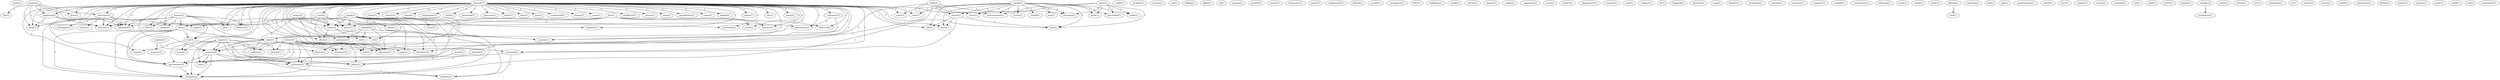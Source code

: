 digraph G {
  home [ label="home(1)" ];
  face [ label="face(1)" ];
  state [ label="state(5)" ];
  trial [ label="trial(3)" ];
  government [ label="government(5)" ];
  recognize [ label="recognize(2)" ];
  cradle [ label="cradle(1)" ];
  problem [ label="problem(1)" ];
  anyone [ label="anyone(1)" ];
  ena [ label="ena(1)" ];
  balkan [ label="balkan(1)" ];
  affair [ label="affair(1)" ];
  arf [ label="arf(1)" ];
  aegean [ label="aegean(1)" ];
  pointed [ label="pointed(1)" ];
  unrest [ label="unrest(1)" ];
  live [ label="live(1)" ];
  resist [ label="resist(1)" ];
  improve [ label="improve(1)" ];
  observed [ label="observed(1)" ];
  create [ label="create(2)" ];
  rift [ label="rift(1)" ];
  peace [ label="peace(1)" ];
  democracy [ label="democracy(1)" ];
  grant [ label="grant(2)" ];
  emphasized [ label="emphasized(1)" ];
  human [ label="human(1)" ];
  job [ label="job(1)" ];
  field [ label="field(1)" ];
  lost [ label="lost(1)" ];
  face [ label="face(2)" ];
  worker [ label="worker(1)" ];
  forestry [ label="forestry(1)" ];
  election [ label="election(1)" ];
  candidate [ label="candidate(1)" ];
  defend [ label="defend(1)" ];
  escape [ label="escape(1)" ];
  recognition [ label="recognition(1)" ];
  ditto [ label="ditto(1)" ];
  definition [ label="definition(1)" ];
  sahak [ label="sahak(1)" ];
  faikoglu [ label="faikoglu(3)" ];
  cut [ label="cut(1)" ];
  agreement [ label="agreement(1)" ];
  distribute [ label="distribute(1)" ];
  education [ label="education(1)" ];
  serdar [ label="serdar(2)" ];
  zuma [ label="zuma(1)" ];
  article [ label="article(2)" ];
  exists [ label="exists(1)" ];
  sera [ label="sera(1)" ];
  closed [ label="closed(1)" ];
  news [ label="news(1)" ];
  soul [ label="soul(1)" ];
  edu [ label="edu(2)" ];
  work [ label="work(1)" ];
  uiuc [ label="uiuc(2)" ];
  proceeded [ label="proceeded(1)" ];
  today [ label="today(1)" ];
  mountain [ label="mountain(1)" ];
  serve [ label="serve(1)" ];
  extermination [ label="extermination(1)" ];
  refresh [ label="refresh(1)" ];
  ohanus [ label="ohanus(1)" ];
  bulev [ label="bulev(2)" ];
  magazine [ label="magazine(2)" ];
  law [ label="law(1)" ];
  interview [ label="interview(3)" ];
  gave [ label="gave(1)" ];
  greece [ label="greece(17)" ];
  harm [ label="harm(1)" ];
  country [ label="country(1)" ];
  clamp [ label="clamp(1)" ];
  campaigner [ label="campaigner(1)" ];
  spell [ label="spell(1)" ];
  partioned [ label="partioned(1)" ];
  pressure [ label="pressure(1)" ];
  north [ label="north(1)" ];
  fear [ label="fear(1)" ];
  fact [ label="fact(1)" ];
  condemned [ label="condemned(1)" ];
  charge [ label="charge(1)" ];
  came [ label="came(1)" ];
  neighbour [ label="neighbour(1)" ];
  recognise [ label="recognise(2)" ];
  return [ label="return(1)" ];
  town [ label="town(1)" ];
  court [ label="court(2)" ];
  grandfather [ label="grandfather(1)" ];
  treatment [ label="treatment(1)" ];
  comes [ label="comes(1)" ];
  minority [ label="minority(9)" ];
  issue [ label="issue(1)" ];
  name [ label="name(1)" ];
  helped [ label="helped(1)" ];
  allow [ label="allow(1)" ];
  affect [ label="affect(1)" ];
  show [ label="show(1)" ];
  summons [ label="summons(1)" ];
  security [ label="security(1)" ];
  dissent [ label="dissent(1)" ];
  majority [ label="majority(1)" ];
  information [ label="information(1)" ];
  year [ label="year(1)" ];
  city [ label="city(1)" ];
  prevented [ label="prevented(1)" ];
  time [ label="time(2)" ];
  report [ label="report(3)" ];
  addition [ label="addition(1)" ];
  identify [ label="identify(1)" ];
  end [ label="end(1)" ];
  policy [ label="policy(1)" ];
  existence [ label="existence(2)" ];
  tashko [ label="tashko(1)" ];
  yugoslavia [ label="yugoslavia(1)" ];
  turco [ label="turco(1)" ];
  subject [ label="subject(1)" ];
  department [ label="department(1)" ];
  remains [ label="remains(1)" ];
  read [ label="read(1)" ];
  religion [ label="religion(1)" ];
  dr [ label="dr(1)" ];
  bulgaria [ label="bulgaria(2)" ];
  declares [ label="declares(1)" ];
  uucp [ label="uucp(1)" ];
  identity [ label="identity(1)" ];
  ethnicity [ label="ethnicity(1)" ];
  arromdian [ label="arromdian(1)" ];
  armenia [ label="armenia(1)" ];
  thrace [ label="thrace(9)" ];
  page [ label="page(2)" ];
  terrorism [ label="terrorism(1)" ];
  istanbul [ label="istanbul(1)" ];
  memory [ label="memory(2)" ];
  yugoslav [ label="yugoslav(1)" ];
  triangle [ label="triangle(1)" ];
  revisionism [ label="revisionism(1)" ];
  following [ label="following(1)" ];
  lerin [ label="lerin(1)" ];
  speak [ label="speak(1)" ];
  argic [ label="argic(2)" ];
  citizen [ label="citizen(1)" ];
  newspaper [ label="newspaper(1)" ];
  origin [ label="origin(1)" ];
  broke [ label="broke(1)" ];
  albania [ label="albania(2)" ];
  took [ label="took(1)" ];
  anything [ label="anything(1)" ];
  turkey [ label="turkey(4)" ];
  ptg [ label="ptg(1)" ];
  part [ label="part(1)" ];
  mediteranean [ label="mediteranean(1)" ];
  island [ label="island(1)" ];
  trace [ label="trace(1)" ];
  watch [ label="watch(3)" ];
  helsinki [ label="helsinki(3)" ];
  isolates [ label="isolates(1)" ];
  xanthi [ label="xanthi(1)" ];
  newspot [ label="newspot(2)" ];
  greek [ label="greek(7)" ];
  crime [ label="crime(1)" ];
  uxa [ label="uxa(1)" ];
  sdpa [ label="sdpa(1)" ];
  march [ label="march(1)" ];
  border [ label="border(1)" ];
  republic [ label="republic(3)" ];
  occupation [ label="occupation(1)" ];
  serbo [ label="serbo(1)" ];
  torture [ label="torture(1)" ];
  turks [ label="turks(1)" ];
  eec [ label="eec(1)" ];
  tamamidis [ label="tamamidis(1)" ];
  yc [ label="yc(1)" ];
  writes [ label="writes(1)" ];
  secure [ label="secure(1)" ];
  serbia [ label="serbia(2)" ];
  appressian [ label="appressian(1)" ];
  florina [ label="florina(1)" ];
  hristos [ label="hristos(1)" ];
  january [ label="january(1)" ];
  panic [ label="panic(1)" ];
  sadik [ label="sadik(1)" ];
  mp [ label="mp(2)" ];
  macedonia [ label="macedonia(5)" ];
  face -> state [ label="1" ];
  face -> trial [ label="1" ];
  face -> government [ label="1" ];
  face -> recognize [ label="1" ];
  live -> resist [ label="1" ];
  live -> improve [ label="1" ];
  live -> observed [ label="1" ];
  live -> create [ label="1" ];
  live -> rift [ label="1" ];
  live -> peace [ label="1" ];
  human -> job [ label="1" ];
  human -> field [ label="1" ];
  human -> state [ label="1" ];
  human -> trial [ label="1" ];
  human -> lost [ label="1" ];
  human -> face [ label="1" ];
  human -> worker [ label="1" ];
  human -> forestry [ label="1" ];
  human -> election [ label="1" ];
  human -> candidate [ label="1" ];
  faikoglu -> cut [ label="1" ];
  faikoglu -> agreement [ label="1" ];
  faikoglu -> state [ label="1" ];
  faikoglu -> distribute [ label="1" ];
  faikoglu -> education [ label="1" ];
  serdar -> zuma [ label="1" ];
  serdar -> article [ label="1" ];
  serdar -> exists [ label="1" ];
  serdar -> sera [ label="1" ];
  serdar -> closed [ label="1" ];
  serdar -> news [ label="1" ];
  serdar -> soul [ label="1" ];
  serdar -> edu [ label="1" ];
  serdar -> work [ label="1" ];
  serdar -> uiuc [ label="1" ];
  serdar -> proceeded [ label="1" ];
  serdar -> today [ label="1" ];
  serdar -> mountain [ label="1" ];
  serdar -> serve [ label="1" ];
  serdar -> extermination [ label="1" ];
  bulev -> magazine [ label="2" ];
  bulev -> law [ label="1" ];
  bulev -> field [ label="1" ];
  bulev -> interview [ label="2" ];
  bulev -> gave [ label="1" ];
  bulev -> election [ label="1" ];
  bulev -> candidate [ label="1" ];
  greece -> harm [ label="1" ];
  greece -> country [ label="1" ];
  greece -> resist [ label="2" ];
  greece -> cut [ label="1" ];
  greece -> clamp [ label="1" ];
  greece -> campaigner [ label="1" ];
  greece -> magazine [ label="1" ];
  greece -> zuma [ label="1" ];
  greece -> article [ label="2" ];
  greece -> spell [ label="1" ];
  greece -> sera [ label="1" ];
  greece -> partioned [ label="1" ];
  greece -> pressure [ label="1" ];
  greece -> north [ label="1" ];
  greece -> fear [ label="1" ];
  greece -> agreement [ label="1" ];
  greece -> fact [ label="1" ];
  greece -> news [ label="1" ];
  greece -> condemned [ label="1" ];
  greece -> job [ label="1" ];
  greece -> field [ label="1" ];
  greece -> improve [ label="2" ];
  greece -> charge [ label="1" ];
  greece -> state [ label="1" ];
  greece -> came [ label="1" ];
  greece -> neighbour [ label="1" ];
  greece -> trial [ label="1" ];
  greece -> recognise [ label="1" ];
  greece -> return [ label="1" ];
  greece -> observed [ label="2" ];
  greece -> lost [ label="1" ];
  greece -> town [ label="1" ];
  greece -> distribute [ label="1" ];
  greece -> edu [ label="1" ];
  greece -> interview [ label="1" ];
  greece -> court [ label="1" ];
  greece -> grandfather [ label="1" ];
  greece -> treatment [ label="1" ];
  greece -> gave [ label="1" ];
  greece -> education [ label="1" ];
  greece -> comes [ label="1" ];
  greece -> face [ label="1" ];
  greece -> minority [ label="2" ];
  greece -> issue [ label="1" ];
  greece -> name [ label="1" ];
  greece -> create [ label="3" ];
  greece -> helped [ label="1" ];
  greece -> uiuc [ label="1" ];
  greece -> allow [ label="1" ];
  greece -> affect [ label="1" ];
  greece -> worker [ label="1" ];
  greece -> show [ label="1" ];
  greece -> summons [ label="1" ];
  greece -> security [ label="1" ];
  greece -> rift [ label="2" ];
  greece -> dissent [ label="1" ];
  greece -> majority [ label="1" ];
  greece -> information [ label="1" ];
  greece -> forestry [ label="1" ];
  greece -> peace [ label="2" ];
  greece -> year [ label="1" ];
  greece -> election [ label="1" ];
  greece -> city [ label="1" ];
  greece -> government [ label="2" ];
  greece -> prevented [ label="1" ];
  greece -> time [ label="1" ];
  greece -> candidate [ label="1" ];
  greece -> recognize [ label="1" ];
  report -> addition [ label="1" ];
  report -> identify [ label="1" ];
  report -> minority [ label="1" ];
  report -> end [ label="1" ];
  report -> policy [ label="1" ];
  report -> existence [ label="1" ];
  report -> government [ label="1" ];
  report -> recognize [ label="1" ];
  magazine -> field [ label="1" ];
  magazine -> election [ label="1" ];
  magazine -> candidate [ label="1" ];
  article -> news [ label="1" ];
  article -> recognise [ label="1" ];
  article -> edu [ label="1" ];
  article -> uiuc [ label="1" ];
  state -> recognise [ label="1" ];
  state -> treatment [ label="1" ];
  state -> minority [ label="1" ];
  state -> existence [ label="1" ];
  state -> ethnicity [ label="1" ];
  state -> year [ label="1" ];
  trial -> comes [ label="1" ];
  trial -> issue [ label="1" ];
  trial -> dissent [ label="1" ];
  thrace -> addition [ label="2" ];
  thrace -> distribute [ label="2" ];
  thrace -> treatment [ label="1" ];
  thrace -> education [ label="2" ];
  thrace -> identify [ label="2" ];
  thrace -> minority [ label="6" ];
  thrace -> end [ label="2" ];
  thrace -> policy [ label="2" ];
  thrace -> page [ label="2" ];
  thrace -> existence [ label="2" ];
  thrace -> year [ label="1" ];
  thrace -> government [ label="2" ];
  thrace -> recognize [ label="2" ];
  istanbul -> minority [ label="1" ];
  istanbul -> memory [ label="1" ];
  recognise -> existence [ label="1" ];
  recognise -> ethnicity [ label="1" ];
  argic -> work [ label="1" ];
  argic -> uiuc [ label="1" ];
  argic -> proceeded [ label="1" ];
  argic -> today [ label="1" ];
  argic -> mountain [ label="1" ];
  argic -> serve [ label="1" ];
  argic -> extermination [ label="1" ];
  interview -> citizen [ label="1" ];
  interview -> newspaper [ label="1" ];
  interview -> origin [ label="1" ];
  interview -> election [ label="1" ];
  interview -> candidate [ label="1" ];
  court -> face [ label="1" ];
  court -> create [ label="1" ];
  court -> affect [ label="1" ];
  court -> security [ label="1" ];
  court -> information [ label="1" ];
  albania -> took [ label="1" ];
  turkey -> education [ label="1" ];
  turkey -> minority [ label="2" ];
  turkey -> create [ label="2" ];
  turkey -> rift [ label="2" ];
  turkey -> peace [ label="2" ];
  face -> government [ label="1" ];
  face -> recognize [ label="1" ];
  minority -> end [ label="1" ];
  minority -> policy [ label="1" ];
  minority -> existence [ label="1" ];
  minority -> government [ label="1" ];
  minority -> recognize [ label="1" ];
  watch -> policy [ label="2" ];
  helsinki -> policy [ label="2" ];
  greek -> create [ label="1" ];
  greek -> origin [ label="2" ];
  greek -> page [ label="1" ];
  greek -> allow [ label="1" ];
  greek -> rift [ label="1" ];
  greek -> existence [ label="3" ];
  greek -> majority [ label="1" ];
  greek -> ethnicity [ label="1" ];
  greek -> peace [ label="1" ];
  greek -> election [ label="2" ];
  greek -> government [ label="4" ];
  greek -> prevented [ label="1" ];
  greek -> crime [ label="1" ];
  greek -> candidate [ label="2" ];
  greek -> recognize [ label="3" ];
  create -> affect [ label="1" ];
  create -> security [ label="1" ];
  create -> rift [ label="1" ];
  summons -> security [ label="1" ];
  summons -> information [ label="1" ];
  existence -> ethnicity [ label="1" ];
  republic -> occupation [ label="1" ];
  turks -> mountain [ label="1" ];
  turks -> year [ label="1" ];
  turks -> government [ label="1" ];
  turks -> serve [ label="1" ];
  turks -> extermination [ label="1" ];
  turks -> recognize [ label="1" ];
  government -> recognize [ label="2" ];
}
